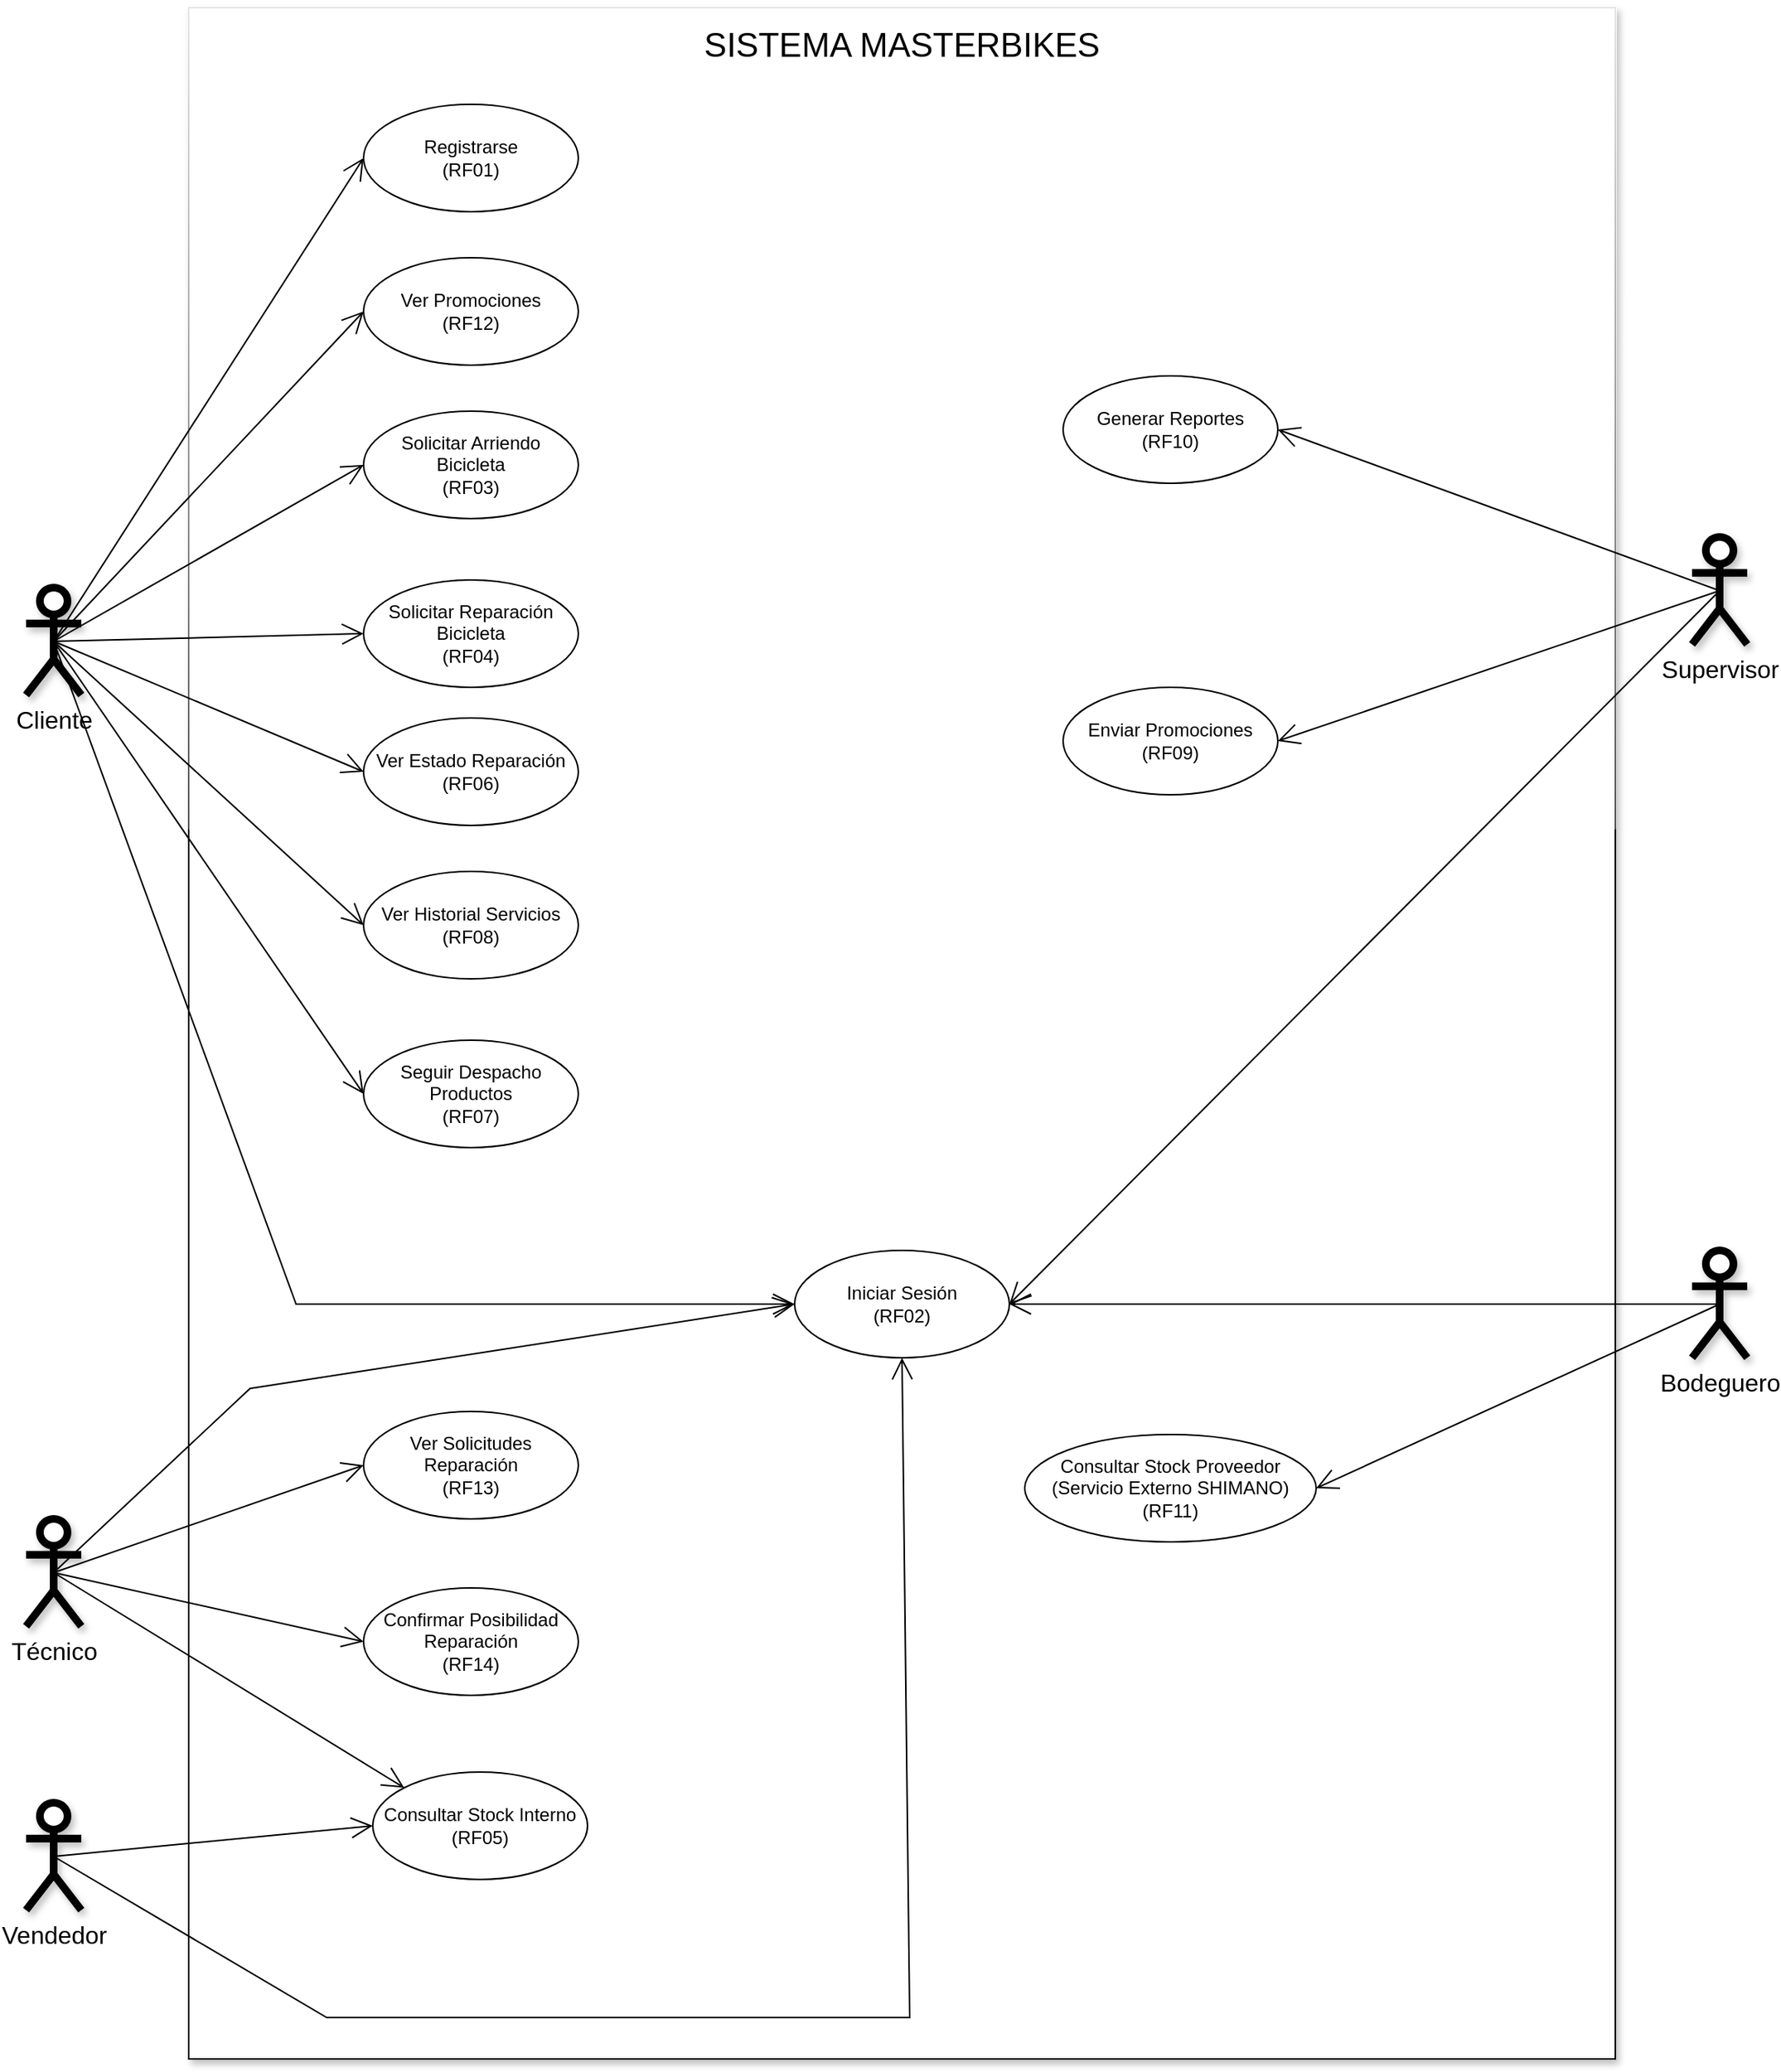 <mxfile version="26.2.12">
  <diagram name="Página-1" id="o7IRmbSE2vMZOuGhMj5K">
    <mxGraphModel dx="2691" dy="2230" grid="1" gridSize="10" guides="1" tooltips="1" connect="1" arrows="1" fold="1" page="1" pageScale="1" pageWidth="827" pageHeight="1169" math="0" shadow="0">
      <root>
        <mxCell id="0" />
        <mxCell id="1" parent="0" />
        <mxCell id="pa-5nRJe8YoFxbNFvkeD-2" value="" style="whiteSpace=wrap;html=1;glass=1;shadow=1;rounded=0;" parent="1" vertex="1">
          <mxGeometry x="160" y="-1130" width="930" height="1337" as="geometry" />
        </mxCell>
        <mxCell id="pa-5nRJe8YoFxbNFvkeD-4" value="SISTEMA MASTERBIKES" style="text;html=1;align=center;verticalAlign=middle;whiteSpace=wrap;rounded=0;fontSize=22;shadow=1;sketch=1;curveFitting=1;jiggle=2;glass=1;" parent="1" vertex="1">
          <mxGeometry x="420" y="-1120" width="410" height="30" as="geometry" />
        </mxCell>
        <mxCell id="pa-5nRJe8YoFxbNFvkeD-6" value="Cliente" style="shape=umlActor;verticalLabelPosition=bottom;verticalAlign=top;html=1;outlineConnect=0;shadow=1;strokeWidth=5;perimeterSpacing=7;fontSize=16;" parent="1" vertex="1">
          <mxGeometry x="54" y="-752" width="36" height="70" as="geometry" />
        </mxCell>
        <mxCell id="pa-5nRJe8YoFxbNFvkeD-7" value="Técnico" style="shape=umlActor;verticalLabelPosition=bottom;verticalAlign=top;html=1;outlineConnect=0;shadow=1;strokeWidth=5;perimeterSpacing=7;fontSize=16;" parent="1" vertex="1">
          <mxGeometry x="54" y="-145" width="36" height="70" as="geometry" />
        </mxCell>
        <mxCell id="pa-5nRJe8YoFxbNFvkeD-8" value="Supervisor" style="shape=umlActor;verticalLabelPosition=bottom;verticalAlign=top;html=1;outlineConnect=0;shadow=1;strokeWidth=5;perimeterSpacing=7;fontSize=16;" parent="1" vertex="1">
          <mxGeometry x="1140" y="-785" width="36" height="70" as="geometry" />
        </mxCell>
        <mxCell id="pa-5nRJe8YoFxbNFvkeD-9" value="Vendedor" style="shape=umlActor;verticalLabelPosition=bottom;verticalAlign=top;html=1;outlineConnect=0;shadow=1;strokeWidth=5;perimeterSpacing=7;fontSize=16;" parent="1" vertex="1">
          <mxGeometry x="54" y="40" width="36" height="70" as="geometry" />
        </mxCell>
        <mxCell id="pa-5nRJe8YoFxbNFvkeD-10" value="Bodeguero" style="shape=umlActor;verticalLabelPosition=bottom;verticalAlign=top;html=1;outlineConnect=0;shadow=1;strokeWidth=5;perimeterSpacing=7;fontSize=16;" parent="1" vertex="1">
          <mxGeometry x="1140" y="-320" width="36" height="70" as="geometry" />
        </mxCell>
        <mxCell id="pa-5nRJe8YoFxbNFvkeD-13" value="Registrarse&lt;div&gt;(RF01)&lt;/div&gt;" style="ellipse;whiteSpace=wrap;html=1;" parent="1" vertex="1">
          <mxGeometry x="274" y="-1067" width="140" height="70" as="geometry" />
        </mxCell>
        <mxCell id="pa-5nRJe8YoFxbNFvkeD-14" value="Ver Promociones&lt;div&gt;(RF12)&lt;/div&gt;" style="ellipse;whiteSpace=wrap;html=1;" parent="1" vertex="1">
          <mxGeometry x="274" y="-967" width="140" height="70" as="geometry" />
        </mxCell>
        <mxCell id="pa-5nRJe8YoFxbNFvkeD-15" value="Solicitar Arriendo Bicicleta&lt;div&gt;(RF03)&lt;/div&gt;" style="ellipse;whiteSpace=wrap;html=1;" parent="1" vertex="1">
          <mxGeometry x="274" y="-867" width="140" height="70" as="geometry" />
        </mxCell>
        <mxCell id="pa-5nRJe8YoFxbNFvkeD-16" value="Solicitar Reparación Bicicleta&lt;div&gt;(RF04)&lt;/div&gt;" style="ellipse;whiteSpace=wrap;html=1;" parent="1" vertex="1">
          <mxGeometry x="274" y="-757" width="140" height="70" as="geometry" />
        </mxCell>
        <mxCell id="pa-5nRJe8YoFxbNFvkeD-19" value="Iniciar Sesión&lt;div&gt;(RF02)&lt;/div&gt;" style="ellipse;whiteSpace=wrap;html=1;" parent="1" vertex="1">
          <mxGeometry x="555" y="-320" width="140" height="70" as="geometry" />
        </mxCell>
        <mxCell id="pa-5nRJe8YoFxbNFvkeD-20" value="Seguir Despacho Productos&lt;div&gt;(RF07)&lt;/div&gt;" style="ellipse;whiteSpace=wrap;html=1;" parent="1" vertex="1">
          <mxGeometry x="274" y="-457" width="140" height="70" as="geometry" />
        </mxCell>
        <mxCell id="pa-5nRJe8YoFxbNFvkeD-21" value="Ver Historial Servicios&lt;div&gt;(RF08)&lt;/div&gt;" style="ellipse;whiteSpace=wrap;html=1;" parent="1" vertex="1">
          <mxGeometry x="274" y="-567" width="140" height="70" as="geometry" />
        </mxCell>
        <mxCell id="pa-5nRJe8YoFxbNFvkeD-22" value="Ver Estado Reparación&lt;div&gt;(RF06)&lt;/div&gt;" style="ellipse;whiteSpace=wrap;html=1;" parent="1" vertex="1">
          <mxGeometry x="274" y="-667" width="140" height="70" as="geometry" />
        </mxCell>
        <mxCell id="pa-5nRJe8YoFxbNFvkeD-23" value="Ver Solicitudes Reparación&lt;div&gt;(RF13)&lt;/div&gt;" style="ellipse;whiteSpace=wrap;html=1;" parent="1" vertex="1">
          <mxGeometry x="274" y="-215" width="140" height="70" as="geometry" />
        </mxCell>
        <mxCell id="pa-5nRJe8YoFxbNFvkeD-24" value="Consultar Stock Proveedor&lt;br&gt;(Servicio Externo SHIMANO)&lt;div&gt;(RF11)&lt;/div&gt;" style="ellipse;whiteSpace=wrap;html=1;" parent="1" vertex="1">
          <mxGeometry x="705" y="-200" width="190" height="70" as="geometry" />
        </mxCell>
        <mxCell id="pa-5nRJe8YoFxbNFvkeD-27" value="Enviar Promociones&lt;div&gt;(RF09)&lt;/div&gt;" style="ellipse;whiteSpace=wrap;html=1;" parent="1" vertex="1">
          <mxGeometry x="730" y="-687" width="140" height="70" as="geometry" />
        </mxCell>
        <mxCell id="pa-5nRJe8YoFxbNFvkeD-28" value="Consultar Stock Interno&lt;div&gt;(RF05)&lt;/div&gt;" style="ellipse;whiteSpace=wrap;html=1;" parent="1" vertex="1">
          <mxGeometry x="280" y="20" width="140" height="70" as="geometry" />
        </mxCell>
        <mxCell id="pa-5nRJe8YoFxbNFvkeD-29" value="Confirmar Posibilidad Reparación&lt;div&gt;(RF14)&lt;/div&gt;" style="ellipse;whiteSpace=wrap;html=1;" parent="1" vertex="1">
          <mxGeometry x="274" y="-100" width="140" height="70" as="geometry" />
        </mxCell>
        <mxCell id="pa-5nRJe8YoFxbNFvkeD-30" value="Generar Reportes&lt;div&gt;(RF10)&lt;/div&gt;" style="ellipse;whiteSpace=wrap;html=1;" parent="1" vertex="1">
          <mxGeometry x="730" y="-890" width="140" height="70" as="geometry" />
        </mxCell>
        <mxCell id="pa-5nRJe8YoFxbNFvkeD-35" value="" style="endArrow=open;endFill=1;endSize=12;html=1;rounded=0;exitX=0.5;exitY=0.5;exitDx=0;exitDy=0;exitPerimeter=0;entryX=0;entryY=0.5;entryDx=0;entryDy=0;" parent="1" source="pa-5nRJe8YoFxbNFvkeD-6" target="pa-5nRJe8YoFxbNFvkeD-13" edge="1">
          <mxGeometry width="160" relative="1" as="geometry">
            <mxPoint x="74" y="-977" as="sourcePoint" />
            <mxPoint x="234" y="-977" as="targetPoint" />
          </mxGeometry>
        </mxCell>
        <mxCell id="pa-5nRJe8YoFxbNFvkeD-36" value="" style="endArrow=open;endFill=1;endSize=12;html=1;rounded=0;exitX=0.5;exitY=0.5;exitDx=0;exitDy=0;exitPerimeter=0;entryX=0;entryY=0.5;entryDx=0;entryDy=0;" parent="1" source="pa-5nRJe8YoFxbNFvkeD-6" target="pa-5nRJe8YoFxbNFvkeD-14" edge="1">
          <mxGeometry width="160" relative="1" as="geometry">
            <mxPoint x="79" y="-887" as="sourcePoint" />
            <mxPoint x="284" y="-1022" as="targetPoint" />
          </mxGeometry>
        </mxCell>
        <mxCell id="pa-5nRJe8YoFxbNFvkeD-37" value="" style="endArrow=open;endFill=1;endSize=12;html=1;rounded=0;entryX=0;entryY=0.5;entryDx=0;entryDy=0;exitX=0.5;exitY=0.5;exitDx=0;exitDy=0;exitPerimeter=0;" parent="1" source="pa-5nRJe8YoFxbNFvkeD-6" target="pa-5nRJe8YoFxbNFvkeD-15" edge="1">
          <mxGeometry width="160" relative="1" as="geometry">
            <mxPoint x="69" y="-897" as="sourcePoint" />
            <mxPoint x="294" y="-1012" as="targetPoint" />
          </mxGeometry>
        </mxCell>
        <mxCell id="pa-5nRJe8YoFxbNFvkeD-38" value="" style="endArrow=open;endFill=1;endSize=12;html=1;rounded=0;exitX=0.5;exitY=0.5;exitDx=0;exitDy=0;exitPerimeter=0;entryX=0;entryY=0.5;entryDx=0;entryDy=0;" parent="1" source="pa-5nRJe8YoFxbNFvkeD-6" target="pa-5nRJe8YoFxbNFvkeD-16" edge="1">
          <mxGeometry width="160" relative="1" as="geometry">
            <mxPoint x="79" y="-887" as="sourcePoint" />
            <mxPoint x="284" y="-822" as="targetPoint" />
          </mxGeometry>
        </mxCell>
        <mxCell id="pa-5nRJe8YoFxbNFvkeD-39" value="" style="endArrow=open;endFill=1;endSize=12;html=1;rounded=0;exitX=0.5;exitY=0.5;exitDx=0;exitDy=0;exitPerimeter=0;entryX=0;entryY=0.5;entryDx=0;entryDy=0;" parent="1" source="pa-5nRJe8YoFxbNFvkeD-6" target="pa-5nRJe8YoFxbNFvkeD-22" edge="1">
          <mxGeometry width="160" relative="1" as="geometry">
            <mxPoint x="79" y="-887" as="sourcePoint" />
            <mxPoint x="284" y="-712" as="targetPoint" />
          </mxGeometry>
        </mxCell>
        <mxCell id="pa-5nRJe8YoFxbNFvkeD-40" value="" style="endArrow=open;endFill=1;endSize=12;html=1;rounded=0;exitX=0.5;exitY=0.5;exitDx=0;exitDy=0;exitPerimeter=0;entryX=0;entryY=0.5;entryDx=0;entryDy=0;" parent="1" source="pa-5nRJe8YoFxbNFvkeD-6" target="pa-5nRJe8YoFxbNFvkeD-21" edge="1">
          <mxGeometry width="160" relative="1" as="geometry">
            <mxPoint x="79" y="-887" as="sourcePoint" />
            <mxPoint x="284" y="-622" as="targetPoint" />
          </mxGeometry>
        </mxCell>
        <mxCell id="pa-5nRJe8YoFxbNFvkeD-41" value="" style="endArrow=open;endFill=1;endSize=12;html=1;rounded=0;exitX=0.5;exitY=0.5;exitDx=0;exitDy=0;exitPerimeter=0;entryX=0;entryY=0.5;entryDx=0;entryDy=0;" parent="1" source="pa-5nRJe8YoFxbNFvkeD-6" target="pa-5nRJe8YoFxbNFvkeD-20" edge="1">
          <mxGeometry width="160" relative="1" as="geometry">
            <mxPoint x="79" y="-887" as="sourcePoint" />
            <mxPoint x="284" y="-522" as="targetPoint" />
          </mxGeometry>
        </mxCell>
        <mxCell id="pa-5nRJe8YoFxbNFvkeD-42" value="" style="endArrow=open;endFill=1;endSize=12;html=1;rounded=0;entryX=0;entryY=0.5;entryDx=0;entryDy=0;exitX=0.5;exitY=0.5;exitDx=0;exitDy=0;exitPerimeter=0;" parent="1" source="pa-5nRJe8YoFxbNFvkeD-6" target="pa-5nRJe8YoFxbNFvkeD-19" edge="1">
          <mxGeometry width="160" relative="1" as="geometry">
            <mxPoint x="89" y="-877" as="sourcePoint" />
            <mxPoint x="294" y="-512" as="targetPoint" />
            <Array as="points">
              <mxPoint x="230" y="-285" />
            </Array>
          </mxGeometry>
        </mxCell>
        <mxCell id="pa-5nRJe8YoFxbNFvkeD-43" value="" style="endArrow=open;endFill=1;endSize=12;html=1;rounded=0;entryX=0;entryY=0.5;entryDx=0;entryDy=0;exitX=0.5;exitY=0.5;exitDx=0;exitDy=0;exitPerimeter=0;" parent="1" source="pa-5nRJe8YoFxbNFvkeD-7" target="pa-5nRJe8YoFxbNFvkeD-23" edge="1">
          <mxGeometry width="160" relative="1" as="geometry">
            <mxPoint x="84" y="-470" as="sourcePoint" />
            <mxPoint x="289" y="105" as="targetPoint" />
          </mxGeometry>
        </mxCell>
        <mxCell id="pa-5nRJe8YoFxbNFvkeD-44" value="" style="endArrow=open;endFill=1;endSize=12;html=1;rounded=0;entryX=0;entryY=0.5;entryDx=0;entryDy=0;exitX=0.5;exitY=0.5;exitDx=0;exitDy=0;exitPerimeter=0;" parent="1" source="pa-5nRJe8YoFxbNFvkeD-7" target="pa-5nRJe8YoFxbNFvkeD-29" edge="1">
          <mxGeometry width="160" relative="1" as="geometry">
            <mxPoint x="79" y="-105" as="sourcePoint" />
            <mxPoint x="284" y="-215" as="targetPoint" />
          </mxGeometry>
        </mxCell>
        <mxCell id="pa-5nRJe8YoFxbNFvkeD-45" value="" style="endArrow=open;endFill=1;endSize=12;html=1;rounded=0;entryX=0;entryY=0;entryDx=0;entryDy=0;exitX=0.5;exitY=0.5;exitDx=0;exitDy=0;exitPerimeter=0;" parent="1" source="pa-5nRJe8YoFxbNFvkeD-7" target="pa-5nRJe8YoFxbNFvkeD-28" edge="1">
          <mxGeometry width="160" relative="1" as="geometry">
            <mxPoint x="89" y="-95" as="sourcePoint" />
            <mxPoint x="294" y="-205" as="targetPoint" />
          </mxGeometry>
        </mxCell>
        <mxCell id="pa-5nRJe8YoFxbNFvkeD-46" value="" style="endArrow=open;endFill=1;endSize=12;html=1;rounded=0;entryX=1;entryY=0.5;entryDx=0;entryDy=0;exitX=0.5;exitY=0.5;exitDx=0;exitDy=0;exitPerimeter=0;" parent="1" source="pa-5nRJe8YoFxbNFvkeD-8" target="pa-5nRJe8YoFxbNFvkeD-30" edge="1">
          <mxGeometry width="160" relative="1" as="geometry">
            <mxPoint x="750" y="-885" as="sourcePoint" />
            <mxPoint x="955" y="-485" as="targetPoint" />
          </mxGeometry>
        </mxCell>
        <mxCell id="pa-5nRJe8YoFxbNFvkeD-47" value="" style="endArrow=open;endFill=1;endSize=12;html=1;rounded=0;entryX=1;entryY=0.5;entryDx=0;entryDy=0;exitX=0.5;exitY=0.5;exitDx=0;exitDy=0;exitPerimeter=0;" parent="1" source="pa-5nRJe8YoFxbNFvkeD-8" target="pa-5nRJe8YoFxbNFvkeD-27" edge="1">
          <mxGeometry width="160" relative="1" as="geometry">
            <mxPoint x="1250" y="-670" as="sourcePoint" />
            <mxPoint x="690" y="-825" as="targetPoint" />
          </mxGeometry>
        </mxCell>
        <mxCell id="pa-5nRJe8YoFxbNFvkeD-48" value="" style="endArrow=open;endFill=1;endSize=12;html=1;rounded=0;entryX=1;entryY=0.5;entryDx=0;entryDy=0;exitX=0.5;exitY=0.5;exitDx=0;exitDy=0;exitPerimeter=0;" parent="1" source="pa-5nRJe8YoFxbNFvkeD-10" target="pa-5nRJe8YoFxbNFvkeD-24" edge="1">
          <mxGeometry width="160" relative="1" as="geometry">
            <mxPoint x="1255" y="-660" as="sourcePoint" />
            <mxPoint x="690" y="-635" as="targetPoint" />
          </mxGeometry>
        </mxCell>
        <mxCell id="pa-5nRJe8YoFxbNFvkeD-49" value="" style="endArrow=open;endFill=1;endSize=12;html=1;rounded=0;entryX=0;entryY=0.5;entryDx=0;entryDy=0;exitX=0.5;exitY=0.5;exitDx=0;exitDy=0;exitPerimeter=0;" parent="1" source="pa-5nRJe8YoFxbNFvkeD-9" target="pa-5nRJe8YoFxbNFvkeD-28" edge="1">
          <mxGeometry width="160" relative="1" as="geometry">
            <mxPoint x="79" y="-105" as="sourcePoint" />
            <mxPoint x="284" y="-215" as="targetPoint" />
          </mxGeometry>
        </mxCell>
        <mxCell id="pa-5nRJe8YoFxbNFvkeD-52" value="" style="endArrow=open;endFill=1;endSize=12;html=1;rounded=0;entryX=1;entryY=0.5;entryDx=0;entryDy=0;exitX=0.5;exitY=0.5;exitDx=0;exitDy=0;exitPerimeter=0;" parent="1" source="pa-5nRJe8YoFxbNFvkeD-8" target="pa-5nRJe8YoFxbNFvkeD-19" edge="1">
          <mxGeometry width="160" relative="1" as="geometry">
            <mxPoint x="1168" y="-740" as="sourcePoint" />
            <mxPoint x="880" y="-642" as="targetPoint" />
          </mxGeometry>
        </mxCell>
        <mxCell id="pa-5nRJe8YoFxbNFvkeD-54" value="" style="endArrow=open;endFill=1;endSize=12;html=1;rounded=0;exitX=0.5;exitY=0.5;exitDx=0;exitDy=0;exitPerimeter=0;" parent="1" source="pa-5nRJe8YoFxbNFvkeD-10" target="pa-5nRJe8YoFxbNFvkeD-19" edge="1">
          <mxGeometry width="160" relative="1" as="geometry">
            <mxPoint x="1168" y="-740" as="sourcePoint" />
            <mxPoint x="424" y="-312" as="targetPoint" />
          </mxGeometry>
        </mxCell>
        <mxCell id="pa-5nRJe8YoFxbNFvkeD-55" value="" style="endArrow=open;endFill=1;endSize=12;html=1;rounded=0;entryX=0;entryY=0.5;entryDx=0;entryDy=0;exitX=0.5;exitY=0.5;exitDx=0;exitDy=0;exitPerimeter=0;" parent="1" source="pa-5nRJe8YoFxbNFvkeD-7" target="pa-5nRJe8YoFxbNFvkeD-19" edge="1">
          <mxGeometry width="160" relative="1" as="geometry">
            <mxPoint x="82" y="-100" as="sourcePoint" />
            <mxPoint x="284" y="-185" as="targetPoint" />
            <Array as="points">
              <mxPoint x="200" y="-230" />
            </Array>
          </mxGeometry>
        </mxCell>
        <mxCell id="pa-5nRJe8YoFxbNFvkeD-56" value="" style="endArrow=open;endFill=1;endSize=12;html=1;rounded=0;entryX=0.5;entryY=1;entryDx=0;entryDy=0;exitX=0.5;exitY=0.5;exitDx=0;exitDy=0;exitPerimeter=0;" parent="1" source="pa-5nRJe8YoFxbNFvkeD-9" target="pa-5nRJe8YoFxbNFvkeD-19" edge="1">
          <mxGeometry width="160" relative="1" as="geometry">
            <mxPoint x="92" y="-90" as="sourcePoint" />
            <mxPoint x="294" y="-175" as="targetPoint" />
            <Array as="points">
              <mxPoint x="250" y="180" />
              <mxPoint x="630" y="180" />
            </Array>
          </mxGeometry>
        </mxCell>
      </root>
    </mxGraphModel>
  </diagram>
</mxfile>
